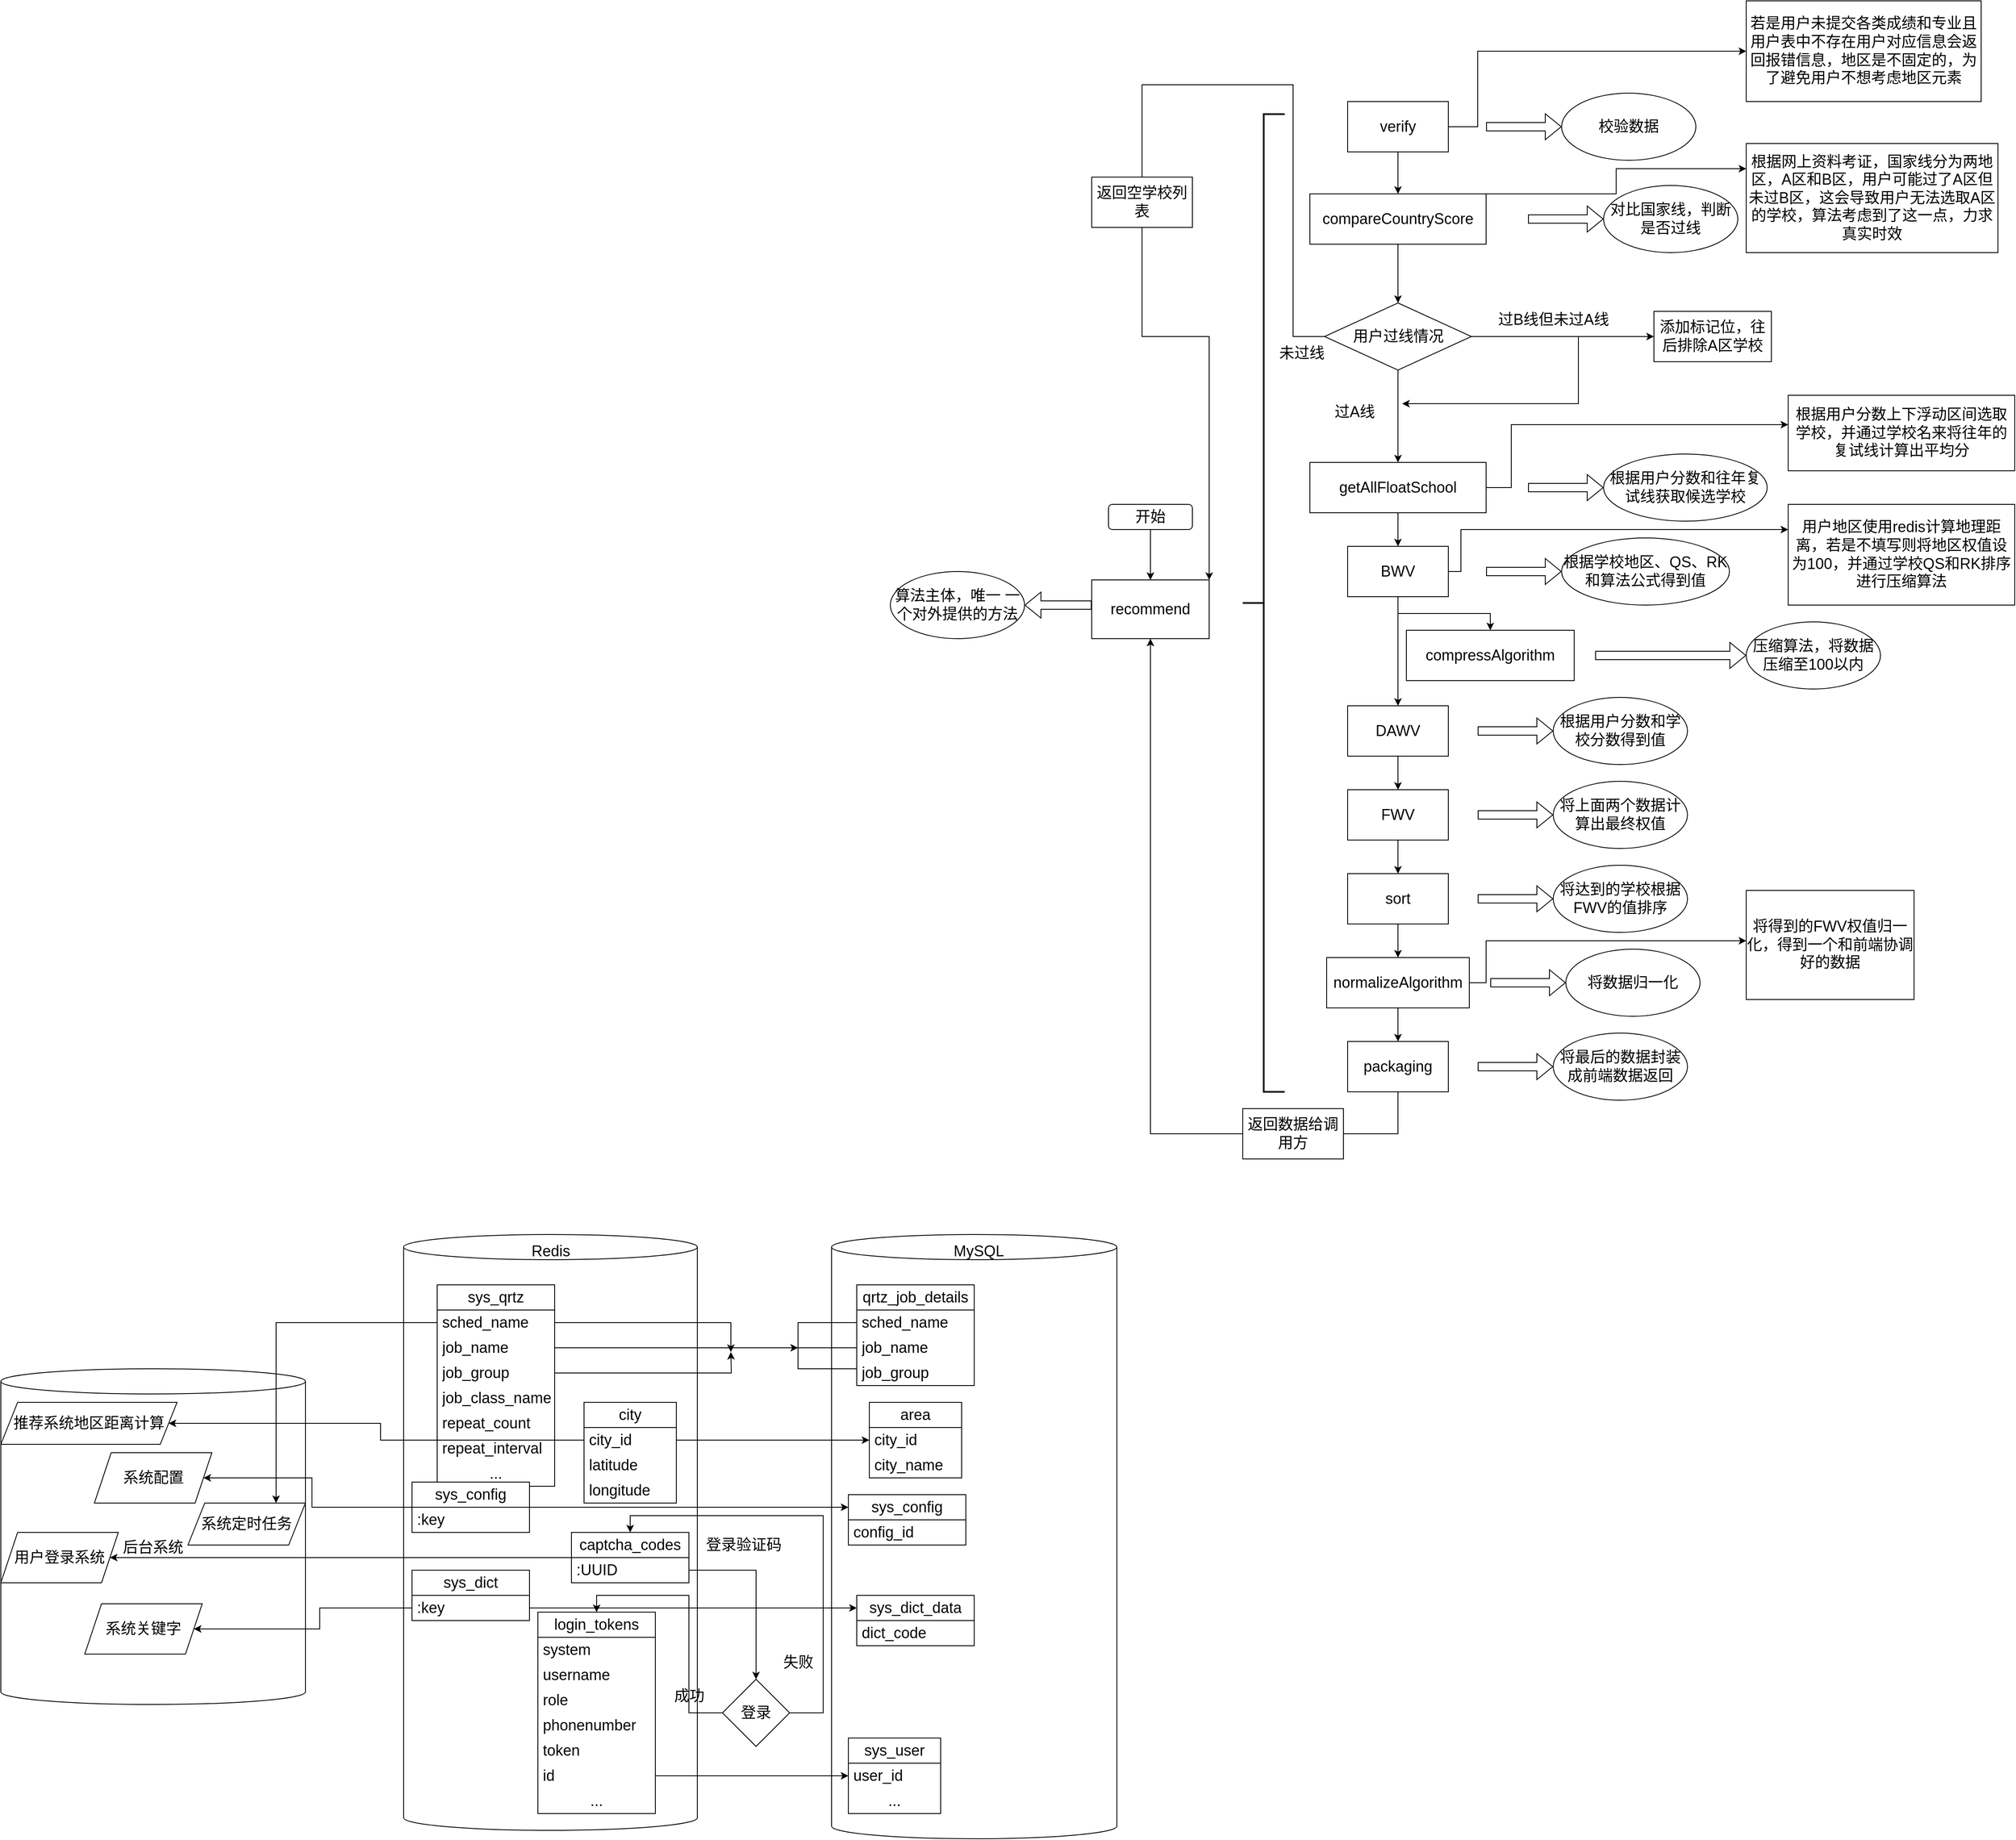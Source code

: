 <mxfile version="20.8.16" type="device"><diagram id="C5RBs43oDa-KdzZeNtuy" name="Page-1"><mxGraphModel dx="3155" dy="1893" grid="1" gridSize="10" guides="1" tooltips="1" connect="1" arrows="1" fold="1" page="1" pageScale="1" pageWidth="827" pageHeight="1169" math="0" shadow="0"><root><mxCell id="WIyWlLk6GJQsqaUBKTNV-0"/><mxCell id="WIyWlLk6GJQsqaUBKTNV-1" parent="WIyWlLk6GJQsqaUBKTNV-0"/><mxCell id="GhGZomUz8kHwuWWdWPmH-81" value="&lt;div style=&quot;&quot;&gt;&lt;span style=&quot;background-color: initial;&quot;&gt;后台系统&lt;/span&gt;&lt;/div&gt;" style="shape=cylinder3;whiteSpace=wrap;html=1;boundedLbl=1;backgroundOutline=1;size=15;fontSize=18;align=center;" vertex="1" parent="WIyWlLk6GJQsqaUBKTNV-1"><mxGeometry x="-1190" y="1360" width="363" height="400" as="geometry"/></mxCell><mxCell id="-wyWUpsn2oDjNUy2IEUF-4" value="" style="edgeStyle=orthogonalEdgeStyle;rounded=0;orthogonalLoop=1;jettySize=auto;html=1;fontSize=18;" parent="WIyWlLk6GJQsqaUBKTNV-1" source="-wyWUpsn2oDjNUy2IEUF-0" target="-wyWUpsn2oDjNUy2IEUF-3" edge="1"><mxGeometry relative="1" as="geometry"/></mxCell><mxCell id="-wyWUpsn2oDjNUy2IEUF-0" value="&lt;font style=&quot;font-size: 18px;&quot;&gt;开始&lt;/font&gt;" style="rounded=1;whiteSpace=wrap;html=1;fontSize=12;glass=0;strokeWidth=1;shadow=0;" parent="WIyWlLk6GJQsqaUBKTNV-1" vertex="1"><mxGeometry x="130" y="330" width="100" height="30" as="geometry"/></mxCell><mxCell id="-wyWUpsn2oDjNUy2IEUF-3" value="recommend" style="rounded=0;whiteSpace=wrap;html=1;fontSize=18;" parent="WIyWlLk6GJQsqaUBKTNV-1" vertex="1"><mxGeometry x="110" y="420" width="140" height="70" as="geometry"/></mxCell><mxCell id="-wyWUpsn2oDjNUy2IEUF-9" value="" style="shape=flexArrow;endArrow=classic;html=1;rounded=0;fontSize=18;" parent="WIyWlLk6GJQsqaUBKTNV-1" edge="1"><mxGeometry width="50" height="50" relative="1" as="geometry"><mxPoint x="110" y="450" as="sourcePoint"/><mxPoint x="30" y="450" as="targetPoint"/></mxGeometry></mxCell><mxCell id="-wyWUpsn2oDjNUy2IEUF-10" value="算法主体，唯一 一个对外提供的方法" style="ellipse;whiteSpace=wrap;html=1;fontSize=18;" parent="WIyWlLk6GJQsqaUBKTNV-1" vertex="1"><mxGeometry x="-130" y="410" width="160" height="80" as="geometry"/></mxCell><mxCell id="-wyWUpsn2oDjNUy2IEUF-24" value="" style="strokeWidth=2;html=1;shape=mxgraph.flowchart.annotation_2;align=left;labelPosition=right;pointerEvents=1;fontSize=12;" parent="WIyWlLk6GJQsqaUBKTNV-1" vertex="1"><mxGeometry x="290" y="-135" width="50" height="1165" as="geometry"/></mxCell><mxCell id="-wyWUpsn2oDjNUy2IEUF-25" value="" style="edgeStyle=orthogonalEdgeStyle;rounded=0;orthogonalLoop=1;jettySize=auto;html=1;fontSize=12;" parent="WIyWlLk6GJQsqaUBKTNV-1" source="-wyWUpsn2oDjNUy2IEUF-26" target="-wyWUpsn2oDjNUy2IEUF-30" edge="1"><mxGeometry relative="1" as="geometry"/></mxCell><mxCell id="4o4mI241BOWdD9KGD_96-5" style="edgeStyle=orthogonalEdgeStyle;rounded=0;orthogonalLoop=1;jettySize=auto;html=1;entryX=0;entryY=0.5;entryDx=0;entryDy=0;" parent="WIyWlLk6GJQsqaUBKTNV-1" source="-wyWUpsn2oDjNUy2IEUF-26" target="4o4mI241BOWdD9KGD_96-2" edge="1"><mxGeometry relative="1" as="geometry"><Array as="points"><mxPoint x="570" y="-120"/><mxPoint x="570" y="-210"/></Array></mxGeometry></mxCell><mxCell id="-wyWUpsn2oDjNUy2IEUF-26" value="verify" style="rounded=0;whiteSpace=wrap;html=1;fontSize=18;" parent="WIyWlLk6GJQsqaUBKTNV-1" vertex="1"><mxGeometry x="415" y="-150" width="120" height="60" as="geometry"/></mxCell><mxCell id="-wyWUpsn2oDjNUy2IEUF-27" value="" style="shape=flexArrow;endArrow=classic;html=1;rounded=0;fontSize=18;exitX=1;exitY=0.5;exitDx=0;exitDy=0;" parent="WIyWlLk6GJQsqaUBKTNV-1" target="-wyWUpsn2oDjNUy2IEUF-28" edge="1"><mxGeometry width="50" height="50" relative="1" as="geometry"><mxPoint x="580" y="-120" as="sourcePoint"/><mxPoint x="670" y="-120" as="targetPoint"/></mxGeometry></mxCell><mxCell id="-wyWUpsn2oDjNUy2IEUF-28" value="校验数据" style="ellipse;whiteSpace=wrap;html=1;fontSize=18;" parent="WIyWlLk6GJQsqaUBKTNV-1" vertex="1"><mxGeometry x="670" y="-160" width="160" height="80" as="geometry"/></mxCell><mxCell id="4o4mI241BOWdD9KGD_96-1" value="" style="edgeStyle=orthogonalEdgeStyle;rounded=0;orthogonalLoop=1;jettySize=auto;html=1;" parent="WIyWlLk6GJQsqaUBKTNV-1" source="-wyWUpsn2oDjNUy2IEUF-30" target="4o4mI241BOWdD9KGD_96-0" edge="1"><mxGeometry relative="1" as="geometry"><Array as="points"><mxPoint x="735" y="-40"/><mxPoint x="735" y="-70"/></Array></mxGeometry></mxCell><mxCell id="4o4mI241BOWdD9KGD_96-13" value="" style="edgeStyle=orthogonalEdgeStyle;rounded=0;orthogonalLoop=1;jettySize=auto;html=1;fontSize=18;" parent="WIyWlLk6GJQsqaUBKTNV-1" source="-wyWUpsn2oDjNUy2IEUF-30" target="4o4mI241BOWdD9KGD_96-12" edge="1"><mxGeometry relative="1" as="geometry"/></mxCell><mxCell id="-wyWUpsn2oDjNUy2IEUF-30" value="compareCountryScore" style="rounded=0;whiteSpace=wrap;html=1;fontSize=18;" parent="WIyWlLk6GJQsqaUBKTNV-1" vertex="1"><mxGeometry x="370" y="-40" width="210" height="60" as="geometry"/></mxCell><mxCell id="-wyWUpsn2oDjNUy2IEUF-31" value="" style="shape=flexArrow;endArrow=classic;html=1;rounded=0;fontSize=18;exitX=1;exitY=0.5;exitDx=0;exitDy=0;" parent="WIyWlLk6GJQsqaUBKTNV-1" target="-wyWUpsn2oDjNUy2IEUF-32" edge="1"><mxGeometry width="50" height="50" relative="1" as="geometry"><mxPoint x="630" y="-10" as="sourcePoint"/><mxPoint x="720" y="-10" as="targetPoint"/></mxGeometry></mxCell><mxCell id="-wyWUpsn2oDjNUy2IEUF-32" value="对比国家线，判断是否过线" style="ellipse;whiteSpace=wrap;html=1;fontSize=18;" parent="WIyWlLk6GJQsqaUBKTNV-1" vertex="1"><mxGeometry x="720" y="-50" width="160" height="80" as="geometry"/></mxCell><mxCell id="-wyWUpsn2oDjNUy2IEUF-43" value="" style="edgeStyle=orthogonalEdgeStyle;rounded=0;orthogonalLoop=1;jettySize=auto;html=1;fontSize=12;" parent="WIyWlLk6GJQsqaUBKTNV-1" source="-wyWUpsn2oDjNUy2IEUF-33" target="-wyWUpsn2oDjNUy2IEUF-40" edge="1"><mxGeometry relative="1" as="geometry"/></mxCell><mxCell id="4o4mI241BOWdD9KGD_96-8" value="" style="edgeStyle=orthogonalEdgeStyle;rounded=0;orthogonalLoop=1;jettySize=auto;html=1;" parent="WIyWlLk6GJQsqaUBKTNV-1" source="-wyWUpsn2oDjNUy2IEUF-33" target="4o4mI241BOWdD9KGD_96-7" edge="1"><mxGeometry relative="1" as="geometry"><Array as="points"><mxPoint x="610" y="310"/><mxPoint x="610" y="235"/></Array></mxGeometry></mxCell><mxCell id="-wyWUpsn2oDjNUy2IEUF-33" value="getAllFloatSchool" style="rounded=0;whiteSpace=wrap;html=1;fontSize=18;" parent="WIyWlLk6GJQsqaUBKTNV-1" vertex="1"><mxGeometry x="370" y="280" width="210" height="60" as="geometry"/></mxCell><mxCell id="-wyWUpsn2oDjNUy2IEUF-34" value="" style="shape=flexArrow;endArrow=classic;html=1;rounded=0;fontSize=18;exitX=1;exitY=0.5;exitDx=0;exitDy=0;" parent="WIyWlLk6GJQsqaUBKTNV-1" target="-wyWUpsn2oDjNUy2IEUF-35" edge="1"><mxGeometry width="50" height="50" relative="1" as="geometry"><mxPoint x="630" y="310" as="sourcePoint"/><mxPoint x="720" y="310" as="targetPoint"/></mxGeometry></mxCell><mxCell id="-wyWUpsn2oDjNUy2IEUF-35" value="根据用户分数和往年复试线获取候选学校" style="ellipse;whiteSpace=wrap;html=1;fontSize=18;" parent="WIyWlLk6GJQsqaUBKTNV-1" vertex="1"><mxGeometry x="720" y="270" width="195" height="80" as="geometry"/></mxCell><mxCell id="-wyWUpsn2oDjNUy2IEUF-52" value="" style="edgeStyle=orthogonalEdgeStyle;rounded=0;orthogonalLoop=1;jettySize=auto;html=1;fontSize=12;" parent="WIyWlLk6GJQsqaUBKTNV-1" source="-wyWUpsn2oDjNUy2IEUF-40" target="-wyWUpsn2oDjNUy2IEUF-49" edge="1"><mxGeometry relative="1" as="geometry"/></mxCell><mxCell id="-wyWUpsn2oDjNUy2IEUF-54" style="edgeStyle=orthogonalEdgeStyle;rounded=0;orthogonalLoop=1;jettySize=auto;html=1;entryX=0.5;entryY=0;entryDx=0;entryDy=0;fontSize=12;" parent="WIyWlLk6GJQsqaUBKTNV-1" source="-wyWUpsn2oDjNUy2IEUF-40" target="-wyWUpsn2oDjNUy2IEUF-44" edge="1"><mxGeometry relative="1" as="geometry"/></mxCell><mxCell id="4o4mI241BOWdD9KGD_96-26" value="" style="edgeStyle=orthogonalEdgeStyle;rounded=0;orthogonalLoop=1;jettySize=auto;html=1;fontSize=18;" parent="WIyWlLk6GJQsqaUBKTNV-1" source="-wyWUpsn2oDjNUy2IEUF-40" target="4o4mI241BOWdD9KGD_96-25" edge="1"><mxGeometry relative="1" as="geometry"><Array as="points"><mxPoint x="550" y="410"/><mxPoint x="550" y="360"/></Array></mxGeometry></mxCell><mxCell id="-wyWUpsn2oDjNUy2IEUF-40" value="BWV" style="rounded=0;whiteSpace=wrap;html=1;fontSize=18;" parent="WIyWlLk6GJQsqaUBKTNV-1" vertex="1"><mxGeometry x="415" y="380" width="120" height="60" as="geometry"/></mxCell><mxCell id="-wyWUpsn2oDjNUy2IEUF-41" value="" style="shape=flexArrow;endArrow=classic;html=1;rounded=0;fontSize=18;exitX=1;exitY=0.5;exitDx=0;exitDy=0;" parent="WIyWlLk6GJQsqaUBKTNV-1" target="-wyWUpsn2oDjNUy2IEUF-42" edge="1"><mxGeometry width="50" height="50" relative="1" as="geometry"><mxPoint x="580" y="410" as="sourcePoint"/><mxPoint x="670" y="410" as="targetPoint"/></mxGeometry></mxCell><mxCell id="-wyWUpsn2oDjNUy2IEUF-42" value="根据学校地区、QS、RK和算法公式得到值" style="ellipse;whiteSpace=wrap;html=1;fontSize=18;" parent="WIyWlLk6GJQsqaUBKTNV-1" vertex="1"><mxGeometry x="670" y="370" width="200" height="80" as="geometry"/></mxCell><mxCell id="-wyWUpsn2oDjNUy2IEUF-58" value="" style="edgeStyle=orthogonalEdgeStyle;rounded=0;orthogonalLoop=1;jettySize=auto;html=1;fontSize=12;" parent="WIyWlLk6GJQsqaUBKTNV-1" source="-wyWUpsn2oDjNUy2IEUF-44" target="-wyWUpsn2oDjNUy2IEUF-55" edge="1"><mxGeometry relative="1" as="geometry"/></mxCell><mxCell id="-wyWUpsn2oDjNUy2IEUF-44" value="DAWV" style="rounded=0;whiteSpace=wrap;html=1;fontSize=18;" parent="WIyWlLk6GJQsqaUBKTNV-1" vertex="1"><mxGeometry x="415" y="570" width="120" height="60" as="geometry"/></mxCell><mxCell id="-wyWUpsn2oDjNUy2IEUF-45" value="" style="shape=flexArrow;endArrow=classic;html=1;rounded=0;fontSize=18;exitX=1;exitY=0.5;exitDx=0;exitDy=0;" parent="WIyWlLk6GJQsqaUBKTNV-1" target="-wyWUpsn2oDjNUy2IEUF-46" edge="1"><mxGeometry width="50" height="50" relative="1" as="geometry"><mxPoint x="570" y="600" as="sourcePoint"/><mxPoint x="660" y="600" as="targetPoint"/></mxGeometry></mxCell><mxCell id="-wyWUpsn2oDjNUy2IEUF-46" value="根据用户分数和学校分数得到值" style="ellipse;whiteSpace=wrap;html=1;fontSize=18;" parent="WIyWlLk6GJQsqaUBKTNV-1" vertex="1"><mxGeometry x="660" y="560" width="160" height="80" as="geometry"/></mxCell><mxCell id="-wyWUpsn2oDjNUy2IEUF-49" value="compressAlgorithm" style="rounded=0;whiteSpace=wrap;html=1;fontSize=18;" parent="WIyWlLk6GJQsqaUBKTNV-1" vertex="1"><mxGeometry x="485" y="480" width="200" height="60" as="geometry"/></mxCell><mxCell id="-wyWUpsn2oDjNUy2IEUF-50" value="" style="shape=flexArrow;endArrow=classic;html=1;rounded=0;fontSize=18;" parent="WIyWlLk6GJQsqaUBKTNV-1" target="-wyWUpsn2oDjNUy2IEUF-51" edge="1"><mxGeometry width="50" height="50" relative="1" as="geometry"><mxPoint x="710" y="510" as="sourcePoint"/><mxPoint x="720" y="510" as="targetPoint"/></mxGeometry></mxCell><mxCell id="-wyWUpsn2oDjNUy2IEUF-51" value="压缩算法，将数据压缩至100以内" style="ellipse;whiteSpace=wrap;html=1;fontSize=18;" parent="WIyWlLk6GJQsqaUBKTNV-1" vertex="1"><mxGeometry x="890" y="470" width="160" height="80" as="geometry"/></mxCell><mxCell id="-wyWUpsn2oDjNUy2IEUF-63" value="" style="edgeStyle=orthogonalEdgeStyle;rounded=0;orthogonalLoop=1;jettySize=auto;html=1;fontSize=12;" parent="WIyWlLk6GJQsqaUBKTNV-1" source="-wyWUpsn2oDjNUy2IEUF-55" target="-wyWUpsn2oDjNUy2IEUF-60" edge="1"><mxGeometry relative="1" as="geometry"/></mxCell><mxCell id="-wyWUpsn2oDjNUy2IEUF-55" value="FWV" style="rounded=0;whiteSpace=wrap;html=1;fontSize=18;" parent="WIyWlLk6GJQsqaUBKTNV-1" vertex="1"><mxGeometry x="415" y="670" width="120" height="60" as="geometry"/></mxCell><mxCell id="-wyWUpsn2oDjNUy2IEUF-56" value="" style="shape=flexArrow;endArrow=classic;html=1;rounded=0;fontSize=18;exitX=1;exitY=0.5;exitDx=0;exitDy=0;" parent="WIyWlLk6GJQsqaUBKTNV-1" target="-wyWUpsn2oDjNUy2IEUF-57" edge="1"><mxGeometry width="50" height="50" relative="1" as="geometry"><mxPoint x="570" y="700" as="sourcePoint"/><mxPoint x="660" y="700" as="targetPoint"/></mxGeometry></mxCell><mxCell id="-wyWUpsn2oDjNUy2IEUF-57" value="将上面两个数据计算出最终权值" style="ellipse;whiteSpace=wrap;html=1;fontSize=18;" parent="WIyWlLk6GJQsqaUBKTNV-1" vertex="1"><mxGeometry x="660" y="660" width="160" height="80" as="geometry"/></mxCell><mxCell id="-wyWUpsn2oDjNUy2IEUF-67" value="" style="edgeStyle=orthogonalEdgeStyle;rounded=0;orthogonalLoop=1;jettySize=auto;html=1;fontSize=12;" parent="WIyWlLk6GJQsqaUBKTNV-1" source="-wyWUpsn2oDjNUy2IEUF-60" target="-wyWUpsn2oDjNUy2IEUF-64" edge="1"><mxGeometry relative="1" as="geometry"/></mxCell><mxCell id="-wyWUpsn2oDjNUy2IEUF-60" value="sort" style="rounded=0;whiteSpace=wrap;html=1;fontSize=18;" parent="WIyWlLk6GJQsqaUBKTNV-1" vertex="1"><mxGeometry x="415" y="770" width="120" height="60" as="geometry"/></mxCell><mxCell id="-wyWUpsn2oDjNUy2IEUF-61" value="" style="shape=flexArrow;endArrow=classic;html=1;rounded=0;fontSize=18;exitX=1;exitY=0.5;exitDx=0;exitDy=0;" parent="WIyWlLk6GJQsqaUBKTNV-1" target="-wyWUpsn2oDjNUy2IEUF-62" edge="1"><mxGeometry width="50" height="50" relative="1" as="geometry"><mxPoint x="570" y="800" as="sourcePoint"/><mxPoint x="660" y="800" as="targetPoint"/></mxGeometry></mxCell><mxCell id="-wyWUpsn2oDjNUy2IEUF-62" value="将达到的学校根据FWV的值排序" style="ellipse;whiteSpace=wrap;html=1;fontSize=18;" parent="WIyWlLk6GJQsqaUBKTNV-1" vertex="1"><mxGeometry x="660" y="760" width="160" height="80" as="geometry"/></mxCell><mxCell id="-wyWUpsn2oDjNUy2IEUF-71" value="" style="edgeStyle=orthogonalEdgeStyle;rounded=0;orthogonalLoop=1;jettySize=auto;html=1;fontSize=12;" parent="WIyWlLk6GJQsqaUBKTNV-1" source="-wyWUpsn2oDjNUy2IEUF-64" target="-wyWUpsn2oDjNUy2IEUF-68" edge="1"><mxGeometry relative="1" as="geometry"/></mxCell><mxCell id="4o4mI241BOWdD9KGD_96-30" style="edgeStyle=orthogonalEdgeStyle;rounded=0;orthogonalLoop=1;jettySize=auto;html=1;fontSize=18;" parent="WIyWlLk6GJQsqaUBKTNV-1" source="-wyWUpsn2oDjNUy2IEUF-64" target="4o4mI241BOWdD9KGD_96-31" edge="1"><mxGeometry relative="1" as="geometry"><mxPoint x="850" y="850" as="targetPoint"/><Array as="points"><mxPoint x="580" y="900"/><mxPoint x="580" y="850"/></Array></mxGeometry></mxCell><mxCell id="-wyWUpsn2oDjNUy2IEUF-64" value="normalizeAlgorithm" style="rounded=0;whiteSpace=wrap;html=1;fontSize=18;" parent="WIyWlLk6GJQsqaUBKTNV-1" vertex="1"><mxGeometry x="390" y="870" width="170" height="60" as="geometry"/></mxCell><mxCell id="-wyWUpsn2oDjNUy2IEUF-65" value="" style="shape=flexArrow;endArrow=classic;html=1;rounded=0;fontSize=18;exitX=1;exitY=0.5;exitDx=0;exitDy=0;" parent="WIyWlLk6GJQsqaUBKTNV-1" target="-wyWUpsn2oDjNUy2IEUF-66" edge="1"><mxGeometry width="50" height="50" relative="1" as="geometry"><mxPoint x="585" y="900" as="sourcePoint"/><mxPoint x="675" y="900" as="targetPoint"/></mxGeometry></mxCell><mxCell id="-wyWUpsn2oDjNUy2IEUF-66" value="将数据归一化" style="ellipse;whiteSpace=wrap;html=1;fontSize=18;" parent="WIyWlLk6GJQsqaUBKTNV-1" vertex="1"><mxGeometry x="675" y="860" width="160" height="80" as="geometry"/></mxCell><mxCell id="-wyWUpsn2oDjNUy2IEUF-68" value="packaging" style="rounded=0;whiteSpace=wrap;html=1;fontSize=18;" parent="WIyWlLk6GJQsqaUBKTNV-1" vertex="1"><mxGeometry x="415" y="970" width="120" height="60" as="geometry"/></mxCell><mxCell id="-wyWUpsn2oDjNUy2IEUF-69" value="" style="shape=flexArrow;endArrow=classic;html=1;rounded=0;fontSize=18;exitX=1;exitY=0.5;exitDx=0;exitDy=0;" parent="WIyWlLk6GJQsqaUBKTNV-1" target="-wyWUpsn2oDjNUy2IEUF-70" edge="1"><mxGeometry width="50" height="50" relative="1" as="geometry"><mxPoint x="570" y="1000" as="sourcePoint"/><mxPoint x="660" y="1000" as="targetPoint"/></mxGeometry></mxCell><mxCell id="-wyWUpsn2oDjNUy2IEUF-70" value="将最后的数据封装成前端数据返回" style="ellipse;whiteSpace=wrap;html=1;fontSize=18;" parent="WIyWlLk6GJQsqaUBKTNV-1" vertex="1"><mxGeometry x="660" y="960" width="160" height="80" as="geometry"/></mxCell><mxCell id="4o4mI241BOWdD9KGD_96-0" value="根据网上资料考证，国家线分为两地区，A区和B区，用户可能过了A区但未过B区，这会导致用户无法选取A区的学校，算法考虑到了这一点，力求真实时效" style="whiteSpace=wrap;html=1;fontSize=18;rounded=0;" parent="WIyWlLk6GJQsqaUBKTNV-1" vertex="1"><mxGeometry x="890" y="-100" width="300" height="130" as="geometry"/></mxCell><mxCell id="4o4mI241BOWdD9KGD_96-2" value="若是用户未提交各类成绩和专业且用户表中不存在用户对应信息会返回报错信息，地区是不固定的，为了避免用户不想考虑地区元素" style="whiteSpace=wrap;html=1;fontSize=18;rounded=0;" parent="WIyWlLk6GJQsqaUBKTNV-1" vertex="1"><mxGeometry x="890" y="-270" width="280" height="120" as="geometry"/></mxCell><mxCell id="4o4mI241BOWdD9KGD_96-7" value="根据用户分数上下浮动区间选取学校，并通过学校名来将往年的复试线计算出平均分" style="whiteSpace=wrap;html=1;fontSize=18;rounded=0;" parent="WIyWlLk6GJQsqaUBKTNV-1" vertex="1"><mxGeometry x="940" y="200" width="270" height="90" as="geometry"/></mxCell><mxCell id="4o4mI241BOWdD9KGD_96-10" value="" style="endArrow=classic;html=1;rounded=0;exitX=0.5;exitY=1;exitDx=0;exitDy=0;entryX=0.5;entryY=1;entryDx=0;entryDy=0;" parent="WIyWlLk6GJQsqaUBKTNV-1" source="-wyWUpsn2oDjNUy2IEUF-68" target="-wyWUpsn2oDjNUy2IEUF-3" edge="1"><mxGeometry width="50" height="50" relative="1" as="geometry"><mxPoint x="820" y="810" as="sourcePoint"/><mxPoint x="220" y="870" as="targetPoint"/><Array as="points"><mxPoint x="475" y="1080"/><mxPoint x="180" y="1080"/></Array></mxGeometry></mxCell><mxCell id="4o4mI241BOWdD9KGD_96-11" value="&lt;font style=&quot;font-size: 18px;&quot;&gt;返回数据给调用方&lt;/font&gt;" style="whiteSpace=wrap;html=1;" parent="WIyWlLk6GJQsqaUBKTNV-1" vertex="1"><mxGeometry x="290" y="1050" width="120" height="60" as="geometry"/></mxCell><mxCell id="4o4mI241BOWdD9KGD_96-16" value="" style="edgeStyle=orthogonalEdgeStyle;rounded=0;orthogonalLoop=1;jettySize=auto;html=1;fontSize=18;" parent="WIyWlLk6GJQsqaUBKTNV-1" source="4o4mI241BOWdD9KGD_96-12" target="4o4mI241BOWdD9KGD_96-15" edge="1"><mxGeometry relative="1" as="geometry"/></mxCell><mxCell id="4o4mI241BOWdD9KGD_96-18" style="edgeStyle=orthogonalEdgeStyle;rounded=0;orthogonalLoop=1;jettySize=auto;html=1;fontSize=18;" parent="WIyWlLk6GJQsqaUBKTNV-1" source="4o4mI241BOWdD9KGD_96-12" target="-wyWUpsn2oDjNUy2IEUF-33" edge="1"><mxGeometry relative="1" as="geometry"/></mxCell><mxCell id="4o4mI241BOWdD9KGD_96-21" style="edgeStyle=orthogonalEdgeStyle;rounded=0;orthogonalLoop=1;jettySize=auto;html=1;fontSize=18;entryX=1;entryY=0;entryDx=0;entryDy=0;" parent="WIyWlLk6GJQsqaUBKTNV-1" source="4o4mI241BOWdD9KGD_96-12" target="-wyWUpsn2oDjNUy2IEUF-3" edge="1"><mxGeometry relative="1" as="geometry"><mxPoint x="210" y="130" as="targetPoint"/><Array as="points"><mxPoint x="350" y="130"/><mxPoint x="350" y="-170"/><mxPoint x="170" y="-170"/><mxPoint x="170" y="130"/><mxPoint x="250" y="130"/></Array></mxGeometry></mxCell><mxCell id="4o4mI241BOWdD9KGD_96-12" value="用户过线情况" style="rhombus;whiteSpace=wrap;html=1;fontSize=18;rounded=0;" parent="WIyWlLk6GJQsqaUBKTNV-1" vertex="1"><mxGeometry x="387.5" y="90" width="175" height="80" as="geometry"/></mxCell><mxCell id="4o4mI241BOWdD9KGD_96-15" value="添加标记位，往后排除A区学校" style="whiteSpace=wrap;html=1;fontSize=18;rounded=0;" parent="WIyWlLk6GJQsqaUBKTNV-1" vertex="1"><mxGeometry x="780" y="100" width="140" height="60" as="geometry"/></mxCell><mxCell id="4o4mI241BOWdD9KGD_96-20" style="edgeStyle=orthogonalEdgeStyle;rounded=0;orthogonalLoop=1;jettySize=auto;html=1;fontSize=18;" parent="WIyWlLk6GJQsqaUBKTNV-1" source="4o4mI241BOWdD9KGD_96-17" edge="1"><mxGeometry relative="1" as="geometry"><mxPoint x="480" y="210" as="targetPoint"/><Array as="points"><mxPoint x="690" y="210"/></Array></mxGeometry></mxCell><mxCell id="4o4mI241BOWdD9KGD_96-17" value="过B线但未过A线" style="text;html=1;align=center;verticalAlign=middle;resizable=0;points=[];autosize=1;strokeColor=none;fillColor=none;fontSize=18;" parent="WIyWlLk6GJQsqaUBKTNV-1" vertex="1"><mxGeometry x="580" y="90" width="160" height="40" as="geometry"/></mxCell><mxCell id="4o4mI241BOWdD9KGD_96-19" value="过A线" style="text;html=1;align=center;verticalAlign=middle;resizable=0;points=[];autosize=1;strokeColor=none;fillColor=none;fontSize=18;" parent="WIyWlLk6GJQsqaUBKTNV-1" vertex="1"><mxGeometry x="387.5" y="200" width="70" height="40" as="geometry"/></mxCell><mxCell id="4o4mI241BOWdD9KGD_96-22" value="未过线" style="text;html=1;align=center;verticalAlign=middle;resizable=0;points=[];autosize=1;strokeColor=none;fillColor=none;fontSize=18;" parent="WIyWlLk6GJQsqaUBKTNV-1" vertex="1"><mxGeometry x="320" y="130" width="80" height="40" as="geometry"/></mxCell><mxCell id="4o4mI241BOWdD9KGD_96-23" value="&lt;span style=&quot;font-size: 18px;&quot;&gt;返回空学校列表&lt;/span&gt;" style="whiteSpace=wrap;html=1;" parent="WIyWlLk6GJQsqaUBKTNV-1" vertex="1"><mxGeometry x="110" y="-60" width="120" height="60" as="geometry"/></mxCell><mxCell id="4o4mI241BOWdD9KGD_96-25" value="用户地区使用redis计算地理距离，若是不填写则将地区权值设为100，并通过学校QS和RK排序进行压缩算法" style="whiteSpace=wrap;html=1;fontSize=18;rounded=0;" parent="WIyWlLk6GJQsqaUBKTNV-1" vertex="1"><mxGeometry x="940" y="330" width="270" height="120" as="geometry"/></mxCell><mxCell id="4o4mI241BOWdD9KGD_96-31" value="将得到的FWV权值归一化，得到一个和前端协调好的数据" style="rounded=0;whiteSpace=wrap;html=1;fontSize=18;" parent="WIyWlLk6GJQsqaUBKTNV-1" vertex="1"><mxGeometry x="890" y="790" width="200" height="130" as="geometry"/></mxCell><mxCell id="GhGZomUz8kHwuWWdWPmH-10" value="&lt;div style=&quot;&quot;&gt;&lt;br&gt;&lt;/div&gt;" style="shape=cylinder3;whiteSpace=wrap;html=1;boundedLbl=1;backgroundOutline=1;size=15;fontSize=18;align=center;" vertex="1" parent="WIyWlLk6GJQsqaUBKTNV-1"><mxGeometry x="-710" y="1200" width="350" height="710" as="geometry"/></mxCell><mxCell id="GhGZomUz8kHwuWWdWPmH-3" value="city" style="swimlane;fontStyle=0;childLayout=stackLayout;horizontal=1;startSize=30;horizontalStack=0;resizeParent=1;resizeParentMax=0;resizeLast=0;collapsible=1;marginBottom=0;whiteSpace=wrap;html=1;fontSize=18;" vertex="1" parent="WIyWlLk6GJQsqaUBKTNV-1"><mxGeometry x="-495" y="1400" width="110" height="120" as="geometry"/></mxCell><mxCell id="GhGZomUz8kHwuWWdWPmH-4" value="city_id" style="text;strokeColor=none;fillColor=none;align=left;verticalAlign=middle;spacingLeft=4;spacingRight=4;overflow=hidden;points=[[0,0.5],[1,0.5]];portConstraint=eastwest;rotatable=0;whiteSpace=wrap;html=1;fontSize=18;" vertex="1" parent="GhGZomUz8kHwuWWdWPmH-3"><mxGeometry y="30" width="110" height="30" as="geometry"/></mxCell><mxCell id="GhGZomUz8kHwuWWdWPmH-5" value="latitude" style="text;strokeColor=none;fillColor=none;align=left;verticalAlign=middle;spacingLeft=4;spacingRight=4;overflow=hidden;points=[[0,0.5],[1,0.5]];portConstraint=eastwest;rotatable=0;whiteSpace=wrap;html=1;fontSize=18;" vertex="1" parent="GhGZomUz8kHwuWWdWPmH-3"><mxGeometry y="60" width="110" height="30" as="geometry"/></mxCell><mxCell id="GhGZomUz8kHwuWWdWPmH-6" value="longitude" style="text;strokeColor=none;fillColor=none;align=left;verticalAlign=middle;spacingLeft=4;spacingRight=4;overflow=hidden;points=[[0,0.5],[1,0.5]];portConstraint=eastwest;rotatable=0;whiteSpace=wrap;html=1;fontSize=18;" vertex="1" parent="GhGZomUz8kHwuWWdWPmH-3"><mxGeometry y="90" width="110" height="30" as="geometry"/></mxCell><mxCell id="GhGZomUz8kHwuWWdWPmH-11" value="&lt;div style=&quot;&quot;&gt;&lt;br&gt;&lt;/div&gt;" style="shape=cylinder3;whiteSpace=wrap;html=1;boundedLbl=1;backgroundOutline=1;size=15;fontSize=18;align=center;" vertex="1" parent="WIyWlLk6GJQsqaUBKTNV-1"><mxGeometry x="-200" y="1200" width="340" height="720" as="geometry"/></mxCell><mxCell id="GhGZomUz8kHwuWWdWPmH-12" value="area" style="swimlane;fontStyle=0;childLayout=stackLayout;horizontal=1;startSize=30;horizontalStack=0;resizeParent=1;resizeParentMax=0;resizeLast=0;collapsible=1;marginBottom=0;whiteSpace=wrap;html=1;fontSize=18;" vertex="1" parent="WIyWlLk6GJQsqaUBKTNV-1"><mxGeometry x="-155" y="1400" width="110" height="90" as="geometry"/></mxCell><mxCell id="GhGZomUz8kHwuWWdWPmH-13" value="city_id" style="text;strokeColor=none;fillColor=none;align=left;verticalAlign=middle;spacingLeft=4;spacingRight=4;overflow=hidden;points=[[0,0.5],[1,0.5]];portConstraint=eastwest;rotatable=0;whiteSpace=wrap;html=1;fontSize=18;" vertex="1" parent="GhGZomUz8kHwuWWdWPmH-12"><mxGeometry y="30" width="110" height="30" as="geometry"/></mxCell><mxCell id="GhGZomUz8kHwuWWdWPmH-14" value="city_name" style="text;strokeColor=none;fillColor=none;align=left;verticalAlign=middle;spacingLeft=4;spacingRight=4;overflow=hidden;points=[[0,0.5],[1,0.5]];portConstraint=eastwest;rotatable=0;whiteSpace=wrap;html=1;fontSize=18;" vertex="1" parent="GhGZomUz8kHwuWWdWPmH-12"><mxGeometry y="60" width="110" height="30" as="geometry"/></mxCell><mxCell id="GhGZomUz8kHwuWWdWPmH-21" value="qrtz_job_details" style="swimlane;fontStyle=0;childLayout=stackLayout;horizontal=1;startSize=30;horizontalStack=0;resizeParent=1;resizeParentMax=0;resizeLast=0;collapsible=1;marginBottom=0;whiteSpace=wrap;html=1;fontSize=18;" vertex="1" parent="WIyWlLk6GJQsqaUBKTNV-1"><mxGeometry x="-170" y="1260" width="140" height="120" as="geometry"/></mxCell><mxCell id="GhGZomUz8kHwuWWdWPmH-22" value="&lt;div&gt;sched_name&lt;/div&gt;" style="text;strokeColor=none;fillColor=none;align=left;verticalAlign=middle;spacingLeft=4;spacingRight=4;overflow=hidden;points=[[0,0.5],[1,0.5]];portConstraint=eastwest;rotatable=0;whiteSpace=wrap;html=1;fontSize=18;" vertex="1" parent="GhGZomUz8kHwuWWdWPmH-21"><mxGeometry y="30" width="140" height="30" as="geometry"/></mxCell><mxCell id="GhGZomUz8kHwuWWdWPmH-23" value="job_name" style="text;strokeColor=none;fillColor=none;align=left;verticalAlign=middle;spacingLeft=4;spacingRight=4;overflow=hidden;points=[[0,0.5],[1,0.5]];portConstraint=eastwest;rotatable=0;whiteSpace=wrap;html=1;fontSize=18;" vertex="1" parent="GhGZomUz8kHwuWWdWPmH-21"><mxGeometry y="60" width="140" height="30" as="geometry"/></mxCell><mxCell id="GhGZomUz8kHwuWWdWPmH-24" value="job_group" style="text;strokeColor=none;fillColor=none;align=left;verticalAlign=middle;spacingLeft=4;spacingRight=4;overflow=hidden;points=[[0,0.5],[1,0.5]];portConstraint=eastwest;rotatable=0;whiteSpace=wrap;html=1;fontSize=18;" vertex="1" parent="GhGZomUz8kHwuWWdWPmH-21"><mxGeometry y="90" width="140" height="30" as="geometry"/></mxCell><mxCell id="GhGZomUz8kHwuWWdWPmH-28" value="sys_qrtz" style="swimlane;fontStyle=0;childLayout=stackLayout;horizontal=1;startSize=30;horizontalStack=0;resizeParent=1;resizeParentMax=0;resizeLast=0;collapsible=1;marginBottom=0;whiteSpace=wrap;html=1;fontSize=18;" vertex="1" parent="WIyWlLk6GJQsqaUBKTNV-1"><mxGeometry x="-670" y="1260" width="140" height="240" as="geometry"/></mxCell><mxCell id="GhGZomUz8kHwuWWdWPmH-29" value="&lt;div&gt;sched_name&lt;/div&gt;" style="text;strokeColor=none;fillColor=none;align=left;verticalAlign=middle;spacingLeft=4;spacingRight=4;overflow=hidden;points=[[0,0.5],[1,0.5]];portConstraint=eastwest;rotatable=0;whiteSpace=wrap;html=1;fontSize=18;" vertex="1" parent="GhGZomUz8kHwuWWdWPmH-28"><mxGeometry y="30" width="140" height="30" as="geometry"/></mxCell><mxCell id="GhGZomUz8kHwuWWdWPmH-30" value="job_name" style="text;strokeColor=none;fillColor=none;align=left;verticalAlign=middle;spacingLeft=4;spacingRight=4;overflow=hidden;points=[[0,0.5],[1,0.5]];portConstraint=eastwest;rotatable=0;whiteSpace=wrap;html=1;fontSize=18;" vertex="1" parent="GhGZomUz8kHwuWWdWPmH-28"><mxGeometry y="60" width="140" height="30" as="geometry"/></mxCell><mxCell id="GhGZomUz8kHwuWWdWPmH-43" value="job_group" style="text;strokeColor=none;fillColor=none;align=left;verticalAlign=middle;spacingLeft=4;spacingRight=4;overflow=hidden;points=[[0,0.5],[1,0.5]];portConstraint=eastwest;rotatable=0;whiteSpace=wrap;html=1;fontSize=18;" vertex="1" parent="GhGZomUz8kHwuWWdWPmH-28"><mxGeometry y="90" width="140" height="30" as="geometry"/></mxCell><mxCell id="GhGZomUz8kHwuWWdWPmH-45" value="job_class_name" style="text;strokeColor=none;fillColor=none;align=left;verticalAlign=middle;spacingLeft=4;spacingRight=4;overflow=hidden;points=[[0,0.5],[1,0.5]];portConstraint=eastwest;rotatable=0;whiteSpace=wrap;html=1;fontSize=18;" vertex="1" parent="GhGZomUz8kHwuWWdWPmH-28"><mxGeometry y="120" width="140" height="30" as="geometry"/></mxCell><mxCell id="GhGZomUz8kHwuWWdWPmH-46" value="repeat_count" style="text;strokeColor=none;fillColor=none;align=left;verticalAlign=middle;spacingLeft=4;spacingRight=4;overflow=hidden;points=[[0,0.5],[1,0.5]];portConstraint=eastwest;rotatable=0;whiteSpace=wrap;html=1;fontSize=18;" vertex="1" parent="GhGZomUz8kHwuWWdWPmH-28"><mxGeometry y="150" width="140" height="30" as="geometry"/></mxCell><mxCell id="GhGZomUz8kHwuWWdWPmH-47" value="repeat_interval" style="text;strokeColor=none;fillColor=none;align=left;verticalAlign=middle;spacingLeft=4;spacingRight=4;overflow=hidden;points=[[0,0.5],[1,0.5]];portConstraint=eastwest;rotatable=0;whiteSpace=wrap;html=1;fontSize=18;" vertex="1" parent="GhGZomUz8kHwuWWdWPmH-28"><mxGeometry y="180" width="140" height="30" as="geometry"/></mxCell><mxCell id="GhGZomUz8kHwuWWdWPmH-31" value="..." style="text;strokeColor=none;fillColor=none;align=center;verticalAlign=middle;spacingLeft=4;spacingRight=4;overflow=hidden;points=[[0,0.5],[1,0.5]];portConstraint=eastwest;rotatable=0;whiteSpace=wrap;html=1;fontSize=18;" vertex="1" parent="GhGZomUz8kHwuWWdWPmH-28"><mxGeometry y="210" width="140" height="30" as="geometry"/></mxCell><mxCell id="GhGZomUz8kHwuWWdWPmH-34" style="edgeStyle=orthogonalEdgeStyle;rounded=0;orthogonalLoop=1;jettySize=auto;html=1;exitX=1;exitY=0.5;exitDx=0;exitDy=0;fontSize=18;" edge="1" parent="WIyWlLk6GJQsqaUBKTNV-1" source="GhGZomUz8kHwuWWdWPmH-30"><mxGeometry relative="1" as="geometry"><mxPoint x="-240" y="1335" as="targetPoint"/></mxGeometry></mxCell><mxCell id="GhGZomUz8kHwuWWdWPmH-35" style="edgeStyle=orthogonalEdgeStyle;rounded=0;orthogonalLoop=1;jettySize=auto;html=1;exitX=1;exitY=0.5;exitDx=0;exitDy=0;fontSize=18;" edge="1" parent="WIyWlLk6GJQsqaUBKTNV-1" source="GhGZomUz8kHwuWWdWPmH-29"><mxGeometry relative="1" as="geometry"><mxPoint x="-320" y="1340" as="targetPoint"/><Array as="points"><mxPoint x="-320" y="1305"/></Array></mxGeometry></mxCell><mxCell id="GhGZomUz8kHwuWWdWPmH-37" value="" style="endArrow=none;html=1;rounded=0;fontSize=18;exitX=0;exitY=0.5;exitDx=0;exitDy=0;" edge="1" parent="WIyWlLk6GJQsqaUBKTNV-1" source="GhGZomUz8kHwuWWdWPmH-22"><mxGeometry width="50" height="50" relative="1" as="geometry"><mxPoint x="-200" y="1490" as="sourcePoint"/><mxPoint x="-240" y="1340" as="targetPoint"/><Array as="points"><mxPoint x="-240" y="1305"/></Array></mxGeometry></mxCell><mxCell id="GhGZomUz8kHwuWWdWPmH-38" value="" style="endArrow=none;html=1;rounded=0;fontSize=18;exitX=0;exitY=0.5;exitDx=0;exitDy=0;" edge="1" parent="WIyWlLk6GJQsqaUBKTNV-1"><mxGeometry width="50" height="50" relative="1" as="geometry"><mxPoint x="-170" y="1360" as="sourcePoint"/><mxPoint x="-240" y="1340" as="targetPoint"/><Array as="points"><mxPoint x="-240" y="1360"/></Array></mxGeometry></mxCell><mxCell id="GhGZomUz8kHwuWWdWPmH-41" value="" style="endArrow=none;html=1;rounded=0;fontSize=18;exitX=0;exitY=0.5;exitDx=0;exitDy=0;" edge="1" parent="WIyWlLk6GJQsqaUBKTNV-1" source="GhGZomUz8kHwuWWdWPmH-23"><mxGeometry width="50" height="50" relative="1" as="geometry"><mxPoint x="-160" y="1315" as="sourcePoint"/><mxPoint x="-240" y="1335" as="targetPoint"/><Array as="points"/></mxGeometry></mxCell><mxCell id="GhGZomUz8kHwuWWdWPmH-44" style="edgeStyle=orthogonalEdgeStyle;rounded=0;orthogonalLoop=1;jettySize=auto;html=1;fontSize=18;" edge="1" parent="WIyWlLk6GJQsqaUBKTNV-1" source="GhGZomUz8kHwuWWdWPmH-43"><mxGeometry relative="1" as="geometry"><mxPoint x="-320" y="1340" as="targetPoint"/></mxGeometry></mxCell><mxCell id="GhGZomUz8kHwuWWdWPmH-91" style="edgeStyle=orthogonalEdgeStyle;rounded=0;orthogonalLoop=1;jettySize=auto;html=1;entryX=1;entryY=0.5;entryDx=0;entryDy=0;fontSize=18;" edge="1" parent="WIyWlLk6GJQsqaUBKTNV-1" source="GhGZomUz8kHwuWWdWPmH-48" target="GhGZomUz8kHwuWWdWPmH-90"><mxGeometry relative="1" as="geometry"/></mxCell><mxCell id="GhGZomUz8kHwuWWdWPmH-48" value="captcha_codes" style="swimlane;fontStyle=0;childLayout=stackLayout;horizontal=1;startSize=30;horizontalStack=0;resizeParent=1;resizeParentMax=0;resizeLast=0;collapsible=1;marginBottom=0;whiteSpace=wrap;html=1;fontSize=18;" vertex="1" parent="WIyWlLk6GJQsqaUBKTNV-1"><mxGeometry x="-510" y="1555" width="140" height="60" as="geometry"/></mxCell><mxCell id="GhGZomUz8kHwuWWdWPmH-49" value=":UUID" style="text;strokeColor=none;fillColor=none;align=left;verticalAlign=middle;spacingLeft=4;spacingRight=4;overflow=hidden;points=[[0,0.5],[1,0.5]];portConstraint=eastwest;rotatable=0;whiteSpace=wrap;html=1;fontSize=18;" vertex="1" parent="GhGZomUz8kHwuWWdWPmH-48"><mxGeometry y="30" width="140" height="30" as="geometry"/></mxCell><mxCell id="GhGZomUz8kHwuWWdWPmH-52" value="login_tokens" style="swimlane;fontStyle=0;childLayout=stackLayout;horizontal=1;startSize=30;horizontalStack=0;resizeParent=1;resizeParentMax=0;resizeLast=0;collapsible=1;marginBottom=0;whiteSpace=wrap;html=1;fontSize=18;" vertex="1" parent="WIyWlLk6GJQsqaUBKTNV-1"><mxGeometry x="-550" y="1650" width="140" height="240" as="geometry"/></mxCell><mxCell id="GhGZomUz8kHwuWWdWPmH-53" value="system" style="text;strokeColor=none;fillColor=none;align=left;verticalAlign=middle;spacingLeft=4;spacingRight=4;overflow=hidden;points=[[0,0.5],[1,0.5]];portConstraint=eastwest;rotatable=0;whiteSpace=wrap;html=1;fontSize=18;" vertex="1" parent="GhGZomUz8kHwuWWdWPmH-52"><mxGeometry y="30" width="140" height="30" as="geometry"/></mxCell><mxCell id="GhGZomUz8kHwuWWdWPmH-57" value="username" style="text;strokeColor=none;fillColor=none;align=left;verticalAlign=middle;spacingLeft=4;spacingRight=4;overflow=hidden;points=[[0,0.5],[1,0.5]];portConstraint=eastwest;rotatable=0;whiteSpace=wrap;html=1;fontSize=18;" vertex="1" parent="GhGZomUz8kHwuWWdWPmH-52"><mxGeometry y="60" width="140" height="30" as="geometry"/></mxCell><mxCell id="GhGZomUz8kHwuWWdWPmH-58" value="role" style="text;strokeColor=none;fillColor=none;align=left;verticalAlign=middle;spacingLeft=4;spacingRight=4;overflow=hidden;points=[[0,0.5],[1,0.5]];portConstraint=eastwest;rotatable=0;whiteSpace=wrap;html=1;fontSize=18;" vertex="1" parent="GhGZomUz8kHwuWWdWPmH-52"><mxGeometry y="90" width="140" height="30" as="geometry"/></mxCell><mxCell id="GhGZomUz8kHwuWWdWPmH-59" value="phonenumber" style="text;strokeColor=none;fillColor=none;align=left;verticalAlign=middle;spacingLeft=4;spacingRight=4;overflow=hidden;points=[[0,0.5],[1,0.5]];portConstraint=eastwest;rotatable=0;whiteSpace=wrap;html=1;fontSize=18;" vertex="1" parent="GhGZomUz8kHwuWWdWPmH-52"><mxGeometry y="120" width="140" height="30" as="geometry"/></mxCell><mxCell id="GhGZomUz8kHwuWWdWPmH-60" value="token" style="text;strokeColor=none;fillColor=none;align=left;verticalAlign=middle;spacingLeft=4;spacingRight=4;overflow=hidden;points=[[0,0.5],[1,0.5]];portConstraint=eastwest;rotatable=0;whiteSpace=wrap;html=1;fontSize=18;" vertex="1" parent="GhGZomUz8kHwuWWdWPmH-52"><mxGeometry y="150" width="140" height="30" as="geometry"/></mxCell><mxCell id="GhGZomUz8kHwuWWdWPmH-61" value="id" style="text;strokeColor=none;fillColor=none;align=left;verticalAlign=middle;spacingLeft=4;spacingRight=4;overflow=hidden;points=[[0,0.5],[1,0.5]];portConstraint=eastwest;rotatable=0;whiteSpace=wrap;html=1;fontSize=18;" vertex="1" parent="GhGZomUz8kHwuWWdWPmH-52"><mxGeometry y="180" width="140" height="30" as="geometry"/></mxCell><mxCell id="GhGZomUz8kHwuWWdWPmH-62" value="..." style="text;strokeColor=none;fillColor=none;align=center;verticalAlign=middle;spacingLeft=4;spacingRight=4;overflow=hidden;points=[[0,0.5],[1,0.5]];portConstraint=eastwest;rotatable=0;whiteSpace=wrap;html=1;fontSize=18;" vertex="1" parent="GhGZomUz8kHwuWWdWPmH-52"><mxGeometry y="210" width="140" height="30" as="geometry"/></mxCell><mxCell id="GhGZomUz8kHwuWWdWPmH-54" value="sys_user" style="swimlane;fontStyle=0;childLayout=stackLayout;horizontal=1;startSize=30;horizontalStack=0;resizeParent=1;resizeParentMax=0;resizeLast=0;collapsible=1;marginBottom=0;whiteSpace=wrap;html=1;fontSize=18;" vertex="1" parent="WIyWlLk6GJQsqaUBKTNV-1"><mxGeometry x="-180" y="1800" width="110" height="90" as="geometry"/></mxCell><mxCell id="GhGZomUz8kHwuWWdWPmH-56" value="user_id" style="text;strokeColor=none;fillColor=none;align=left;verticalAlign=middle;spacingLeft=4;spacingRight=4;overflow=hidden;points=[[0,0.5],[1,0.5]];portConstraint=eastwest;rotatable=0;whiteSpace=wrap;html=1;fontSize=18;" vertex="1" parent="GhGZomUz8kHwuWWdWPmH-54"><mxGeometry y="30" width="110" height="30" as="geometry"/></mxCell><mxCell id="GhGZomUz8kHwuWWdWPmH-55" value="..." style="text;strokeColor=none;fillColor=none;align=center;verticalAlign=middle;spacingLeft=4;spacingRight=4;overflow=hidden;points=[[0,0.5],[1,0.5]];portConstraint=eastwest;rotatable=0;whiteSpace=wrap;html=1;fontSize=18;" vertex="1" parent="GhGZomUz8kHwuWWdWPmH-54"><mxGeometry y="60" width="110" height="30" as="geometry"/></mxCell><mxCell id="GhGZomUz8kHwuWWdWPmH-64" style="edgeStyle=orthogonalEdgeStyle;rounded=0;orthogonalLoop=1;jettySize=auto;html=1;entryX=0;entryY=0.5;entryDx=0;entryDy=0;fontSize=18;" edge="1" parent="WIyWlLk6GJQsqaUBKTNV-1" source="GhGZomUz8kHwuWWdWPmH-61" target="GhGZomUz8kHwuWWdWPmH-56"><mxGeometry relative="1" as="geometry"/></mxCell><mxCell id="GhGZomUz8kHwuWWdWPmH-66" style="edgeStyle=orthogonalEdgeStyle;rounded=0;orthogonalLoop=1;jettySize=auto;html=1;fontSize=18;entryX=0.5;entryY=0;entryDx=0;entryDy=0;" edge="1" parent="WIyWlLk6GJQsqaUBKTNV-1" source="GhGZomUz8kHwuWWdWPmH-49" target="GhGZomUz8kHwuWWdWPmH-68"><mxGeometry relative="1" as="geometry"><mxPoint x="-240" y="1690" as="targetPoint"/></mxGeometry></mxCell><mxCell id="GhGZomUz8kHwuWWdWPmH-67" value="登录验证码" style="text;html=1;align=center;verticalAlign=middle;resizable=0;points=[];autosize=1;strokeColor=none;fillColor=none;fontSize=18;" vertex="1" parent="WIyWlLk6GJQsqaUBKTNV-1"><mxGeometry x="-360" y="1550" width="110" height="40" as="geometry"/></mxCell><mxCell id="GhGZomUz8kHwuWWdWPmH-69" style="edgeStyle=orthogonalEdgeStyle;rounded=0;orthogonalLoop=1;jettySize=auto;html=1;entryX=0.5;entryY=0;entryDx=0;entryDy=0;fontSize=18;" edge="1" parent="WIyWlLk6GJQsqaUBKTNV-1" source="GhGZomUz8kHwuWWdWPmH-68" target="GhGZomUz8kHwuWWdWPmH-52"><mxGeometry relative="1" as="geometry"/></mxCell><mxCell id="GhGZomUz8kHwuWWdWPmH-74" style="edgeStyle=orthogonalEdgeStyle;rounded=0;orthogonalLoop=1;jettySize=auto;html=1;fontSize=18;entryX=0.5;entryY=0;entryDx=0;entryDy=0;" edge="1" parent="WIyWlLk6GJQsqaUBKTNV-1" source="GhGZomUz8kHwuWWdWPmH-68" target="GhGZomUz8kHwuWWdWPmH-48"><mxGeometry relative="1" as="geometry"><mxPoint x="-210" y="1580" as="targetPoint"/><Array as="points"><mxPoint x="-210" y="1770"/><mxPoint x="-210" y="1535"/><mxPoint x="-440" y="1535"/></Array></mxGeometry></mxCell><mxCell id="GhGZomUz8kHwuWWdWPmH-68" value="登录" style="rhombus;whiteSpace=wrap;html=1;fontSize=18;" vertex="1" parent="WIyWlLk6GJQsqaUBKTNV-1"><mxGeometry x="-330" y="1730" width="80" height="80" as="geometry"/></mxCell><mxCell id="GhGZomUz8kHwuWWdWPmH-70" value="成功" style="text;html=1;align=center;verticalAlign=middle;resizable=0;points=[];autosize=1;strokeColor=none;fillColor=none;fontSize=18;" vertex="1" parent="WIyWlLk6GJQsqaUBKTNV-1"><mxGeometry x="-400" y="1730" width="60" height="40" as="geometry"/></mxCell><mxCell id="GhGZomUz8kHwuWWdWPmH-75" value="失败" style="text;html=1;align=center;verticalAlign=middle;resizable=0;points=[];autosize=1;strokeColor=none;fillColor=none;fontSize=18;" vertex="1" parent="WIyWlLk6GJQsqaUBKTNV-1"><mxGeometry x="-270" y="1690" width="60" height="40" as="geometry"/></mxCell><mxCell id="GhGZomUz8kHwuWWdWPmH-77" value="sys_dict" style="swimlane;fontStyle=0;childLayout=stackLayout;horizontal=1;startSize=30;horizontalStack=0;resizeParent=1;resizeParentMax=0;resizeLast=0;collapsible=1;marginBottom=0;whiteSpace=wrap;html=1;fontSize=18;" vertex="1" parent="WIyWlLk6GJQsqaUBKTNV-1"><mxGeometry x="-700" y="1600" width="140" height="60" as="geometry"/></mxCell><mxCell id="GhGZomUz8kHwuWWdWPmH-78" value=":key" style="text;strokeColor=none;fillColor=none;align=left;verticalAlign=middle;spacingLeft=4;spacingRight=4;overflow=hidden;points=[[0,0.5],[1,0.5]];portConstraint=eastwest;rotatable=0;whiteSpace=wrap;html=1;fontSize=18;" vertex="1" parent="GhGZomUz8kHwuWWdWPmH-77"><mxGeometry y="30" width="140" height="30" as="geometry"/></mxCell><mxCell id="GhGZomUz8kHwuWWdWPmH-79" value="&lt;div&gt;sys_dict_data&lt;/div&gt;" style="swimlane;fontStyle=0;childLayout=stackLayout;horizontal=1;startSize=30;horizontalStack=0;resizeParent=1;resizeParentMax=0;resizeLast=0;collapsible=1;marginBottom=0;whiteSpace=wrap;html=1;fontSize=18;" vertex="1" parent="WIyWlLk6GJQsqaUBKTNV-1"><mxGeometry x="-170" y="1630" width="140" height="60" as="geometry"/></mxCell><mxCell id="GhGZomUz8kHwuWWdWPmH-80" value="dict_code" style="text;strokeColor=none;fillColor=none;align=left;verticalAlign=middle;spacingLeft=4;spacingRight=4;overflow=hidden;points=[[0,0.5],[1,0.5]];portConstraint=eastwest;rotatable=0;whiteSpace=wrap;html=1;fontSize=18;" vertex="1" parent="GhGZomUz8kHwuWWdWPmH-79"><mxGeometry y="30" width="140" height="30" as="geometry"/></mxCell><mxCell id="GhGZomUz8kHwuWWdWPmH-82" style="edgeStyle=orthogonalEdgeStyle;rounded=0;orthogonalLoop=1;jettySize=auto;html=1;entryX=0;entryY=0.25;entryDx=0;entryDy=0;fontSize=18;" edge="1" parent="WIyWlLk6GJQsqaUBKTNV-1" source="GhGZomUz8kHwuWWdWPmH-78" target="GhGZomUz8kHwuWWdWPmH-79"><mxGeometry relative="1" as="geometry"/></mxCell><mxCell id="GhGZomUz8kHwuWWdWPmH-88" style="edgeStyle=orthogonalEdgeStyle;rounded=0;orthogonalLoop=1;jettySize=auto;html=1;entryX=0;entryY=0.25;entryDx=0;entryDy=0;fontSize=18;" edge="1" parent="WIyWlLk6GJQsqaUBKTNV-1" source="GhGZomUz8kHwuWWdWPmH-83" target="GhGZomUz8kHwuWWdWPmH-86"><mxGeometry relative="1" as="geometry"/></mxCell><mxCell id="GhGZomUz8kHwuWWdWPmH-93" style="edgeStyle=orthogonalEdgeStyle;rounded=0;orthogonalLoop=1;jettySize=auto;html=1;entryX=1;entryY=0.5;entryDx=0;entryDy=0;fontSize=18;" edge="1" parent="WIyWlLk6GJQsqaUBKTNV-1" source="GhGZomUz8kHwuWWdWPmH-83" target="GhGZomUz8kHwuWWdWPmH-92"><mxGeometry relative="1" as="geometry"/></mxCell><mxCell id="GhGZomUz8kHwuWWdWPmH-83" value="sys_config" style="swimlane;fontStyle=0;childLayout=stackLayout;horizontal=1;startSize=30;horizontalStack=0;resizeParent=1;resizeParentMax=0;resizeLast=0;collapsible=1;marginBottom=0;whiteSpace=wrap;html=1;fontSize=18;" vertex="1" parent="WIyWlLk6GJQsqaUBKTNV-1"><mxGeometry x="-700" y="1495" width="140" height="60" as="geometry"/></mxCell><mxCell id="GhGZomUz8kHwuWWdWPmH-84" value=":key" style="text;strokeColor=none;fillColor=none;align=left;verticalAlign=middle;spacingLeft=4;spacingRight=4;overflow=hidden;points=[[0,0.5],[1,0.5]];portConstraint=eastwest;rotatable=0;whiteSpace=wrap;html=1;fontSize=18;" vertex="1" parent="GhGZomUz8kHwuWWdWPmH-83"><mxGeometry y="30" width="140" height="30" as="geometry"/></mxCell><mxCell id="GhGZomUz8kHwuWWdWPmH-85" style="edgeStyle=orthogonalEdgeStyle;rounded=0;orthogonalLoop=1;jettySize=auto;html=1;fontSize=18;" edge="1" parent="WIyWlLk6GJQsqaUBKTNV-1" source="GhGZomUz8kHwuWWdWPmH-4" target="GhGZomUz8kHwuWWdWPmH-13"><mxGeometry relative="1" as="geometry"/></mxCell><mxCell id="GhGZomUz8kHwuWWdWPmH-86" value="sys_config" style="swimlane;fontStyle=0;childLayout=stackLayout;horizontal=1;startSize=30;horizontalStack=0;resizeParent=1;resizeParentMax=0;resizeLast=0;collapsible=1;marginBottom=0;whiteSpace=wrap;html=1;fontSize=18;" vertex="1" parent="WIyWlLk6GJQsqaUBKTNV-1"><mxGeometry x="-180" y="1510" width="140" height="60" as="geometry"/></mxCell><mxCell id="GhGZomUz8kHwuWWdWPmH-87" value="config_id" style="text;strokeColor=none;fillColor=none;align=left;verticalAlign=middle;spacingLeft=4;spacingRight=4;overflow=hidden;points=[[0,0.5],[1,0.5]];portConstraint=eastwest;rotatable=0;whiteSpace=wrap;html=1;fontSize=18;" vertex="1" parent="GhGZomUz8kHwuWWdWPmH-86"><mxGeometry y="30" width="140" height="30" as="geometry"/></mxCell><mxCell id="GhGZomUz8kHwuWWdWPmH-90" value="用户登录系统" style="shape=parallelogram;perimeter=parallelogramPerimeter;whiteSpace=wrap;html=1;fixedSize=1;fontSize=18;" vertex="1" parent="WIyWlLk6GJQsqaUBKTNV-1"><mxGeometry x="-1190" y="1555" width="140" height="60" as="geometry"/></mxCell><mxCell id="GhGZomUz8kHwuWWdWPmH-92" value="系统配置" style="shape=parallelogram;perimeter=parallelogramPerimeter;whiteSpace=wrap;html=1;fixedSize=1;fontSize=18;" vertex="1" parent="WIyWlLk6GJQsqaUBKTNV-1"><mxGeometry x="-1078.5" y="1460" width="140" height="60" as="geometry"/></mxCell><mxCell id="GhGZomUz8kHwuWWdWPmH-94" value="系统关键字" style="shape=parallelogram;perimeter=parallelogramPerimeter;whiteSpace=wrap;html=1;fixedSize=1;fontSize=18;" vertex="1" parent="WIyWlLk6GJQsqaUBKTNV-1"><mxGeometry x="-1090" y="1640" width="140" height="60" as="geometry"/></mxCell><mxCell id="GhGZomUz8kHwuWWdWPmH-95" style="edgeStyle=orthogonalEdgeStyle;rounded=0;orthogonalLoop=1;jettySize=auto;html=1;entryX=1;entryY=0.5;entryDx=0;entryDy=0;fontSize=18;" edge="1" parent="WIyWlLk6GJQsqaUBKTNV-1" source="GhGZomUz8kHwuWWdWPmH-78" target="GhGZomUz8kHwuWWdWPmH-94"><mxGeometry relative="1" as="geometry"><Array as="points"><mxPoint x="-810" y="1645"/><mxPoint x="-810" y="1670"/></Array></mxGeometry></mxCell><mxCell id="GhGZomUz8kHwuWWdWPmH-96" value="推荐系统地区距离计算" style="shape=parallelogram;perimeter=parallelogramPerimeter;whiteSpace=wrap;html=1;fixedSize=1;fontSize=18;" vertex="1" parent="WIyWlLk6GJQsqaUBKTNV-1"><mxGeometry x="-1190" y="1400" width="210" height="50" as="geometry"/></mxCell><mxCell id="GhGZomUz8kHwuWWdWPmH-97" style="edgeStyle=orthogonalEdgeStyle;rounded=0;orthogonalLoop=1;jettySize=auto;html=1;entryX=1;entryY=0.5;entryDx=0;entryDy=0;fontSize=18;" edge="1" parent="WIyWlLk6GJQsqaUBKTNV-1" source="GhGZomUz8kHwuWWdWPmH-4" target="GhGZomUz8kHwuWWdWPmH-96"><mxGeometry relative="1" as="geometry"/></mxCell><mxCell id="GhGZomUz8kHwuWWdWPmH-98" value="系统定时任务" style="shape=parallelogram;perimeter=parallelogramPerimeter;whiteSpace=wrap;html=1;fixedSize=1;fontSize=18;" vertex="1" parent="WIyWlLk6GJQsqaUBKTNV-1"><mxGeometry x="-967" y="1520" width="140" height="50" as="geometry"/></mxCell><mxCell id="GhGZomUz8kHwuWWdWPmH-100" style="edgeStyle=orthogonalEdgeStyle;rounded=0;orthogonalLoop=1;jettySize=auto;html=1;entryX=0.75;entryY=0;entryDx=0;entryDy=0;fontSize=18;" edge="1" parent="WIyWlLk6GJQsqaUBKTNV-1" source="GhGZomUz8kHwuWWdWPmH-29" target="GhGZomUz8kHwuWWdWPmH-98"><mxGeometry relative="1" as="geometry"/></mxCell><mxCell id="GhGZomUz8kHwuWWdWPmH-101" value="Redis" style="text;html=1;align=center;verticalAlign=middle;resizable=1;points=[];autosize=1;strokeColor=none;fillColor=none;fontSize=18;movable=1;rotatable=1;deletable=1;editable=1;connectable=1;" vertex="1" parent="WIyWlLk6GJQsqaUBKTNV-1"><mxGeometry x="-570" y="1200" width="70" height="40" as="geometry"/></mxCell><mxCell id="GhGZomUz8kHwuWWdWPmH-102" value="MySQL" style="text;html=1;align=center;verticalAlign=middle;resizable=0;points=[];autosize=1;strokeColor=none;fillColor=none;fontSize=18;" vertex="1" parent="WIyWlLk6GJQsqaUBKTNV-1"><mxGeometry x="-65" y="1200" width="80" height="40" as="geometry"/></mxCell></root></mxGraphModel></diagram></mxfile>